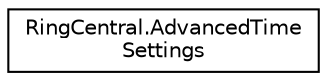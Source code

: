 digraph "Graphical Class Hierarchy"
{
 // LATEX_PDF_SIZE
  edge [fontname="Helvetica",fontsize="10",labelfontname="Helvetica",labelfontsize="10"];
  node [fontname="Helvetica",fontsize="10",shape=record];
  rankdir="LR";
  Node0 [label="RingCentral.AdvancedTime\lSettings",height=0.2,width=0.4,color="black", fillcolor="white", style="filled",URL="$classRingCentral_1_1AdvancedTimeSettings.html",tooltip="Allows more granular control over time included in the report"];
}
